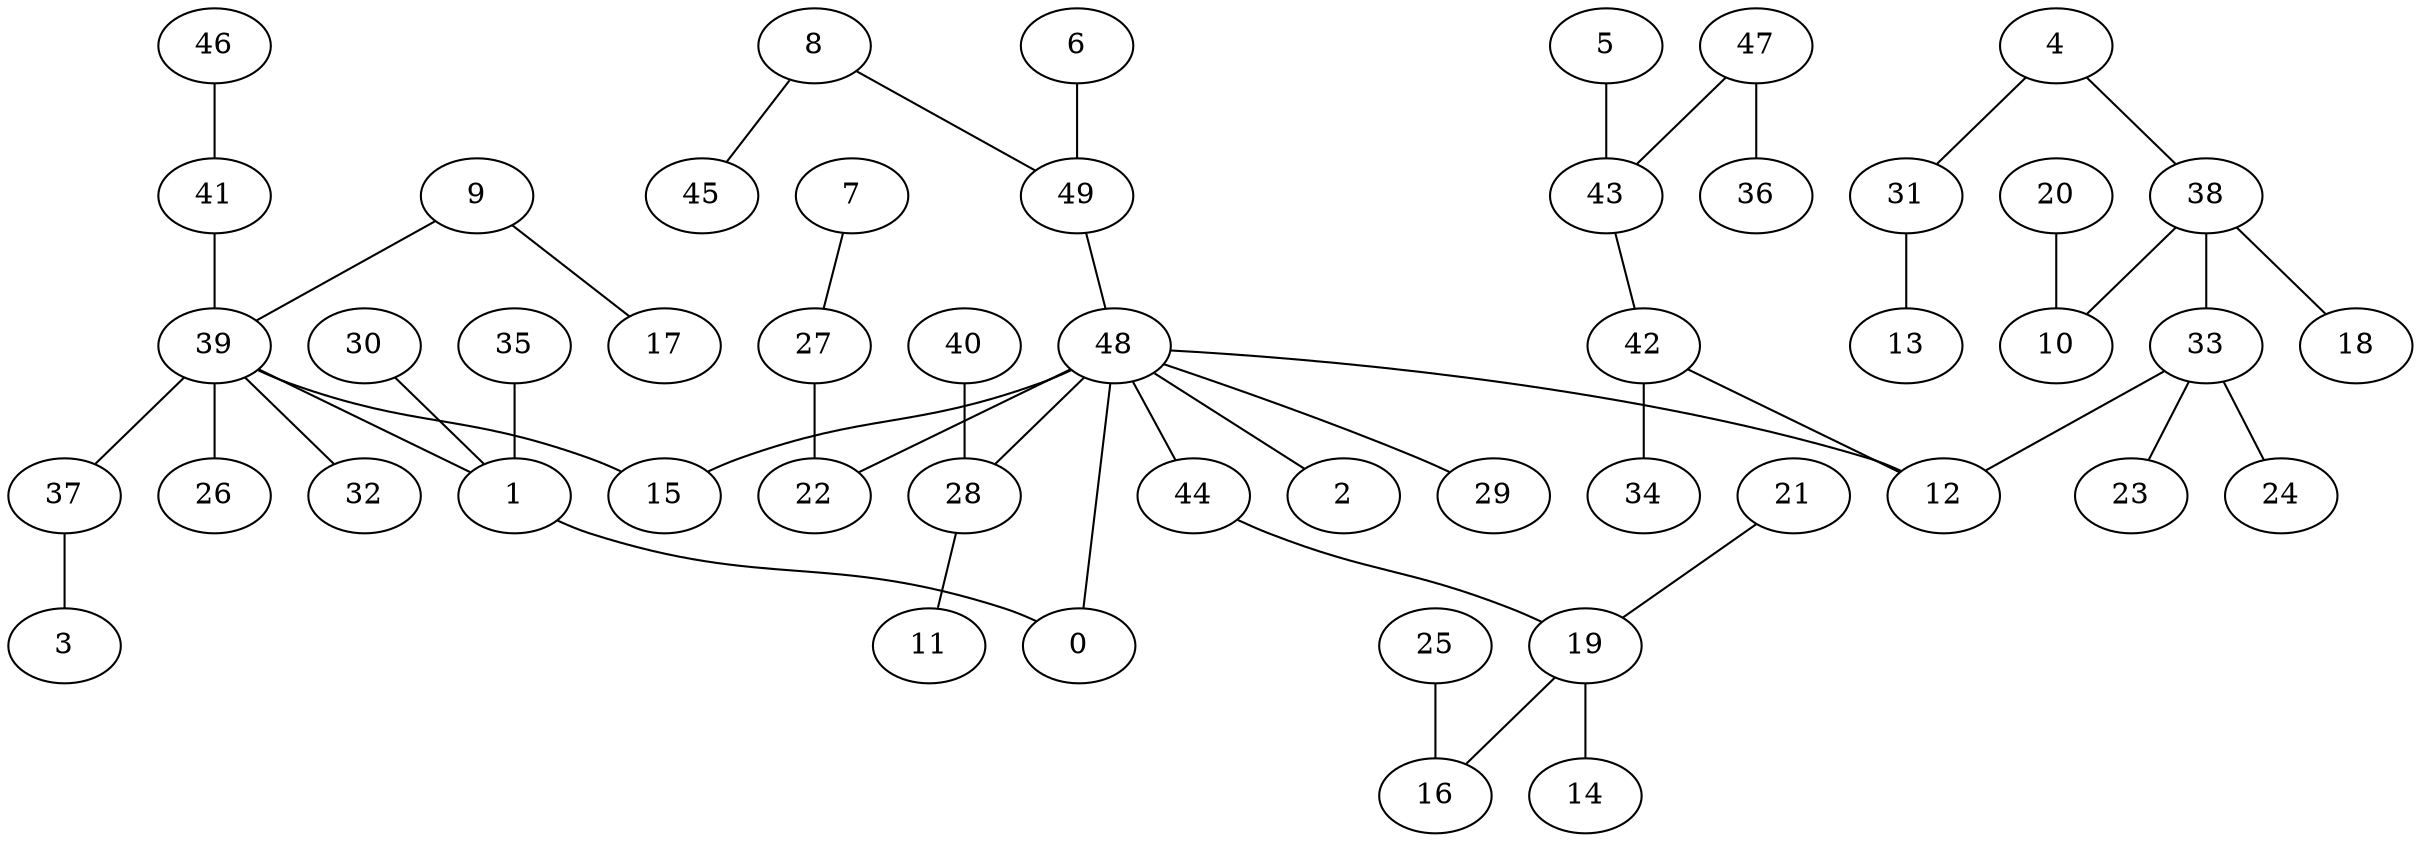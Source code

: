 digraph GG_graph {

subgraph G_graph {
edge [color = black]
"5" -> "43" [dir = none]
"20" -> "10" [dir = none]
"8" -> "45" [dir = none]
"8" -> "49" [dir = none]
"37" -> "3" [dir = none]
"21" -> "19" [dir = none]
"31" -> "13" [dir = none]
"40" -> "28" [dir = none]
"9" -> "17" [dir = none]
"9" -> "39" [dir = none]
"19" -> "14" [dir = none]
"19" -> "16" [dir = none]
"6" -> "49" [dir = none]
"30" -> "1" [dir = none]
"39" -> "26" [dir = none]
"39" -> "37" [dir = none]
"39" -> "1" [dir = none]
"39" -> "32" [dir = none]
"39" -> "15" [dir = none]
"28" -> "11" [dir = none]
"41" -> "39" [dir = none]
"35" -> "1" [dir = none]
"27" -> "22" [dir = none]
"7" -> "27" [dir = none]
"42" -> "34" [dir = none]
"42" -> "12" [dir = none]
"49" -> "48" [dir = none]
"25" -> "16" [dir = none]
"33" -> "23" [dir = none]
"33" -> "24" [dir = none]
"33" -> "12" [dir = none]
"44" -> "19" [dir = none]
"48" -> "28" [dir = none]
"48" -> "2" [dir = none]
"48" -> "22" [dir = none]
"48" -> "12" [dir = none]
"48" -> "44" [dir = none]
"48" -> "29" [dir = none]
"48" -> "0" [dir = none]
"48" -> "15" [dir = none]
"38" -> "10" [dir = none]
"38" -> "18" [dir = none]
"38" -> "33" [dir = none]
"46" -> "41" [dir = none]
"43" -> "42" [dir = none]
"47" -> "36" [dir = none]
"47" -> "43" [dir = none]
"4" -> "31" [dir = none]
"4" -> "38" [dir = none]
"1" -> "0" [dir = none]
}

}
